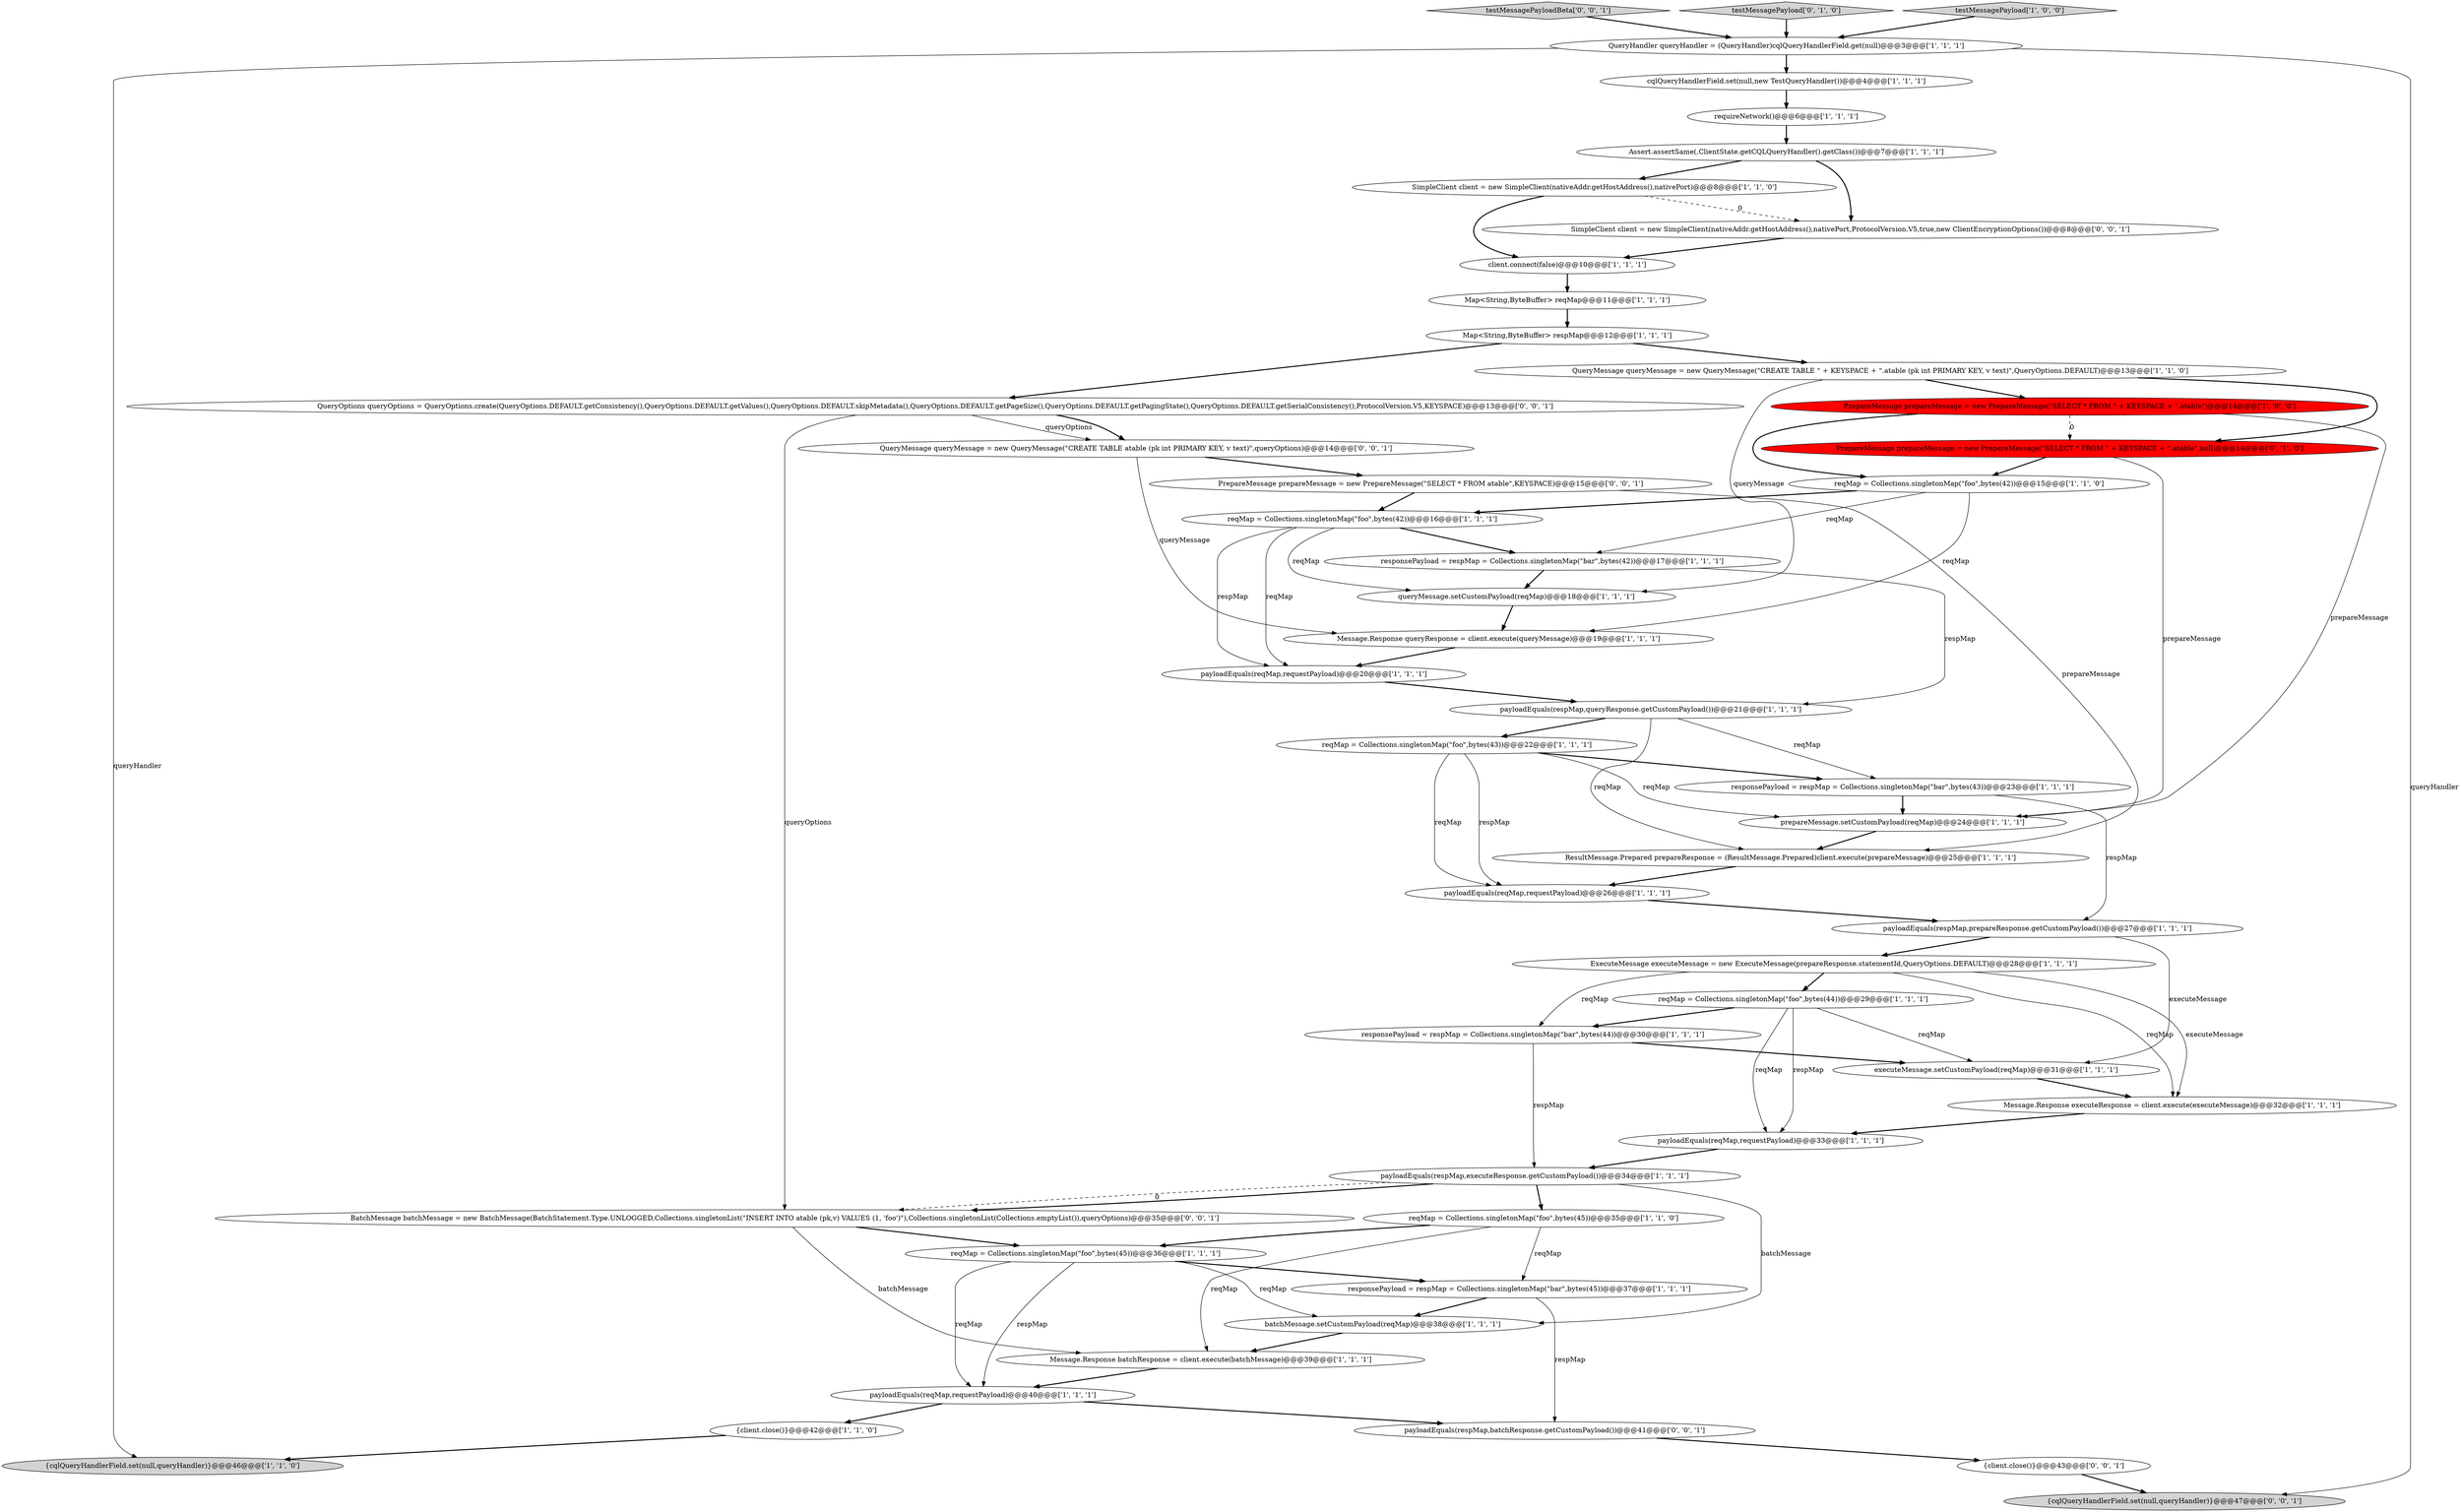 digraph {
31 [style = filled, label = "prepareMessage.setCustomPayload(reqMap)@@@24@@@['1', '1', '1']", fillcolor = white, shape = ellipse image = "AAA0AAABBB1BBB"];
0 [style = filled, label = "Message.Response batchResponse = client.execute(batchMessage)@@@39@@@['1', '1', '1']", fillcolor = white, shape = ellipse image = "AAA0AAABBB1BBB"];
10 [style = filled, label = "ExecuteMessage executeMessage = new ExecuteMessage(prepareResponse.statementId,QueryOptions.DEFAULT)@@@28@@@['1', '1', '1']", fillcolor = white, shape = ellipse image = "AAA0AAABBB1BBB"];
12 [style = filled, label = "Assert.assertSame(,ClientState.getCQLQueryHandler().getClass())@@@7@@@['1', '1', '1']", fillcolor = white, shape = ellipse image = "AAA0AAABBB1BBB"];
5 [style = filled, label = "batchMessage.setCustomPayload(reqMap)@@@38@@@['1', '1', '1']", fillcolor = white, shape = ellipse image = "AAA0AAABBB1BBB"];
7 [style = filled, label = "reqMap = Collections.singletonMap(\"foo\",bytes(45))@@@36@@@['1', '1', '1']", fillcolor = white, shape = ellipse image = "AAA0AAABBB1BBB"];
6 [style = filled, label = "{cqlQueryHandlerField.set(null,queryHandler)}@@@46@@@['1', '1', '0']", fillcolor = lightgray, shape = ellipse image = "AAA0AAABBB1BBB"];
38 [style = filled, label = "SimpleClient client = new SimpleClient(nativeAddr.getHostAddress(),nativePort)@@@8@@@['1', '1', '0']", fillcolor = white, shape = ellipse image = "AAA0AAABBB1BBB"];
43 [style = filled, label = "SimpleClient client = new SimpleClient(nativeAddr.getHostAddress(),nativePort,ProtocolVersion.V5,true,new ClientEncryptionOptions())@@@8@@@['0', '0', '1']", fillcolor = white, shape = ellipse image = "AAA0AAABBB3BBB"];
47 [style = filled, label = "BatchMessage batchMessage = new BatchMessage(BatchStatement.Type.UNLOGGED,Collections.singletonList(\"INSERT INTO atable (pk,v) VALUES (1, 'foo')\"),Collections.singletonList(Collections.emptyList()),queryOptions)@@@35@@@['0', '0', '1']", fillcolor = white, shape = ellipse image = "AAA0AAABBB3BBB"];
46 [style = filled, label = "testMessagePayloadBeta['0', '0', '1']", fillcolor = lightgray, shape = diamond image = "AAA0AAABBB3BBB"];
3 [style = filled, label = "ResultMessage.Prepared prepareResponse = (ResultMessage.Prepared)client.execute(prepareMessage)@@@25@@@['1', '1', '1']", fillcolor = white, shape = ellipse image = "AAA0AAABBB1BBB"];
29 [style = filled, label = "reqMap = Collections.singletonMap(\"foo\",bytes(44))@@@29@@@['1', '1', '1']", fillcolor = white, shape = ellipse image = "AAA0AAABBB1BBB"];
16 [style = filled, label = "{client.close()}@@@42@@@['1', '1', '0']", fillcolor = white, shape = ellipse image = "AAA0AAABBB1BBB"];
22 [style = filled, label = "QueryMessage queryMessage = new QueryMessage(\"CREATE TABLE \" + KEYSPACE + \".atable (pk int PRIMARY KEY, v text)\",QueryOptions.DEFAULT)@@@13@@@['1', '1', '0']", fillcolor = white, shape = ellipse image = "AAA0AAABBB1BBB"];
33 [style = filled, label = "reqMap = Collections.singletonMap(\"foo\",bytes(43))@@@22@@@['1', '1', '1']", fillcolor = white, shape = ellipse image = "AAA0AAABBB1BBB"];
39 [style = filled, label = "testMessagePayload['0', '1', '0']", fillcolor = lightgray, shape = diamond image = "AAA0AAABBB2BBB"];
44 [style = filled, label = "payloadEquals(respMap,batchResponse.getCustomPayload())@@@41@@@['0', '0', '1']", fillcolor = white, shape = ellipse image = "AAA0AAABBB3BBB"];
4 [style = filled, label = "reqMap = Collections.singletonMap(\"foo\",bytes(45))@@@35@@@['1', '1', '0']", fillcolor = white, shape = ellipse image = "AAA0AAABBB1BBB"];
45 [style = filled, label = "{cqlQueryHandlerField.set(null,queryHandler)}@@@47@@@['0', '0', '1']", fillcolor = lightgray, shape = ellipse image = "AAA0AAABBB3BBB"];
1 [style = filled, label = "PrepareMessage prepareMessage = new PrepareMessage(\"SELECT * FROM \" + KEYSPACE + \".atable\")@@@14@@@['1', '0', '0']", fillcolor = red, shape = ellipse image = "AAA1AAABBB1BBB"];
48 [style = filled, label = "PrepareMessage prepareMessage = new PrepareMessage(\"SELECT * FROM atable\",KEYSPACE)@@@15@@@['0', '0', '1']", fillcolor = white, shape = ellipse image = "AAA0AAABBB3BBB"];
17 [style = filled, label = "reqMap = Collections.singletonMap(\"foo\",bytes(42))@@@15@@@['1', '1', '0']", fillcolor = white, shape = ellipse image = "AAA0AAABBB1BBB"];
42 [style = filled, label = "QueryOptions queryOptions = QueryOptions.create(QueryOptions.DEFAULT.getConsistency(),QueryOptions.DEFAULT.getValues(),QueryOptions.DEFAULT.skipMetadata(),QueryOptions.DEFAULT.getPageSize(),QueryOptions.DEFAULT.getPagingState(),QueryOptions.DEFAULT.getSerialConsistency(),ProtocolVersion.V5,KEYSPACE)@@@13@@@['0', '0', '1']", fillcolor = white, shape = ellipse image = "AAA0AAABBB3BBB"];
30 [style = filled, label = "payloadEquals(respMap,queryResponse.getCustomPayload())@@@21@@@['1', '1', '1']", fillcolor = white, shape = ellipse image = "AAA0AAABBB1BBB"];
34 [style = filled, label = "payloadEquals(reqMap,requestPayload)@@@20@@@['1', '1', '1']", fillcolor = white, shape = ellipse image = "AAA0AAABBB1BBB"];
28 [style = filled, label = "client.connect(false)@@@10@@@['1', '1', '1']", fillcolor = white, shape = ellipse image = "AAA0AAABBB1BBB"];
2 [style = filled, label = "testMessagePayload['1', '0', '0']", fillcolor = lightgray, shape = diamond image = "AAA0AAABBB1BBB"];
15 [style = filled, label = "queryMessage.setCustomPayload(reqMap)@@@18@@@['1', '1', '1']", fillcolor = white, shape = ellipse image = "AAA0AAABBB1BBB"];
25 [style = filled, label = "executeMessage.setCustomPayload(reqMap)@@@31@@@['1', '1', '1']", fillcolor = white, shape = ellipse image = "AAA0AAABBB1BBB"];
27 [style = filled, label = "cqlQueryHandlerField.set(null,new TestQueryHandler())@@@4@@@['1', '1', '1']", fillcolor = white, shape = ellipse image = "AAA0AAABBB1BBB"];
13 [style = filled, label = "payloadEquals(reqMap,requestPayload)@@@40@@@['1', '1', '1']", fillcolor = white, shape = ellipse image = "AAA0AAABBB1BBB"];
23 [style = filled, label = "responsePayload = respMap = Collections.singletonMap(\"bar\",bytes(42))@@@17@@@['1', '1', '1']", fillcolor = white, shape = ellipse image = "AAA0AAABBB1BBB"];
19 [style = filled, label = "payloadEquals(reqMap,requestPayload)@@@26@@@['1', '1', '1']", fillcolor = white, shape = ellipse image = "AAA0AAABBB1BBB"];
32 [style = filled, label = "responsePayload = respMap = Collections.singletonMap(\"bar\",bytes(44))@@@30@@@['1', '1', '1']", fillcolor = white, shape = ellipse image = "AAA0AAABBB1BBB"];
21 [style = filled, label = "responsePayload = respMap = Collections.singletonMap(\"bar\",bytes(43))@@@23@@@['1', '1', '1']", fillcolor = white, shape = ellipse image = "AAA0AAABBB1BBB"];
11 [style = filled, label = "payloadEquals(reqMap,requestPayload)@@@33@@@['1', '1', '1']", fillcolor = white, shape = ellipse image = "AAA0AAABBB1BBB"];
26 [style = filled, label = "Message.Response executeResponse = client.execute(executeMessage)@@@32@@@['1', '1', '1']", fillcolor = white, shape = ellipse image = "AAA0AAABBB1BBB"];
49 [style = filled, label = "QueryMessage queryMessage = new QueryMessage(\"CREATE TABLE atable (pk int PRIMARY KEY, v text)\",queryOptions)@@@14@@@['0', '0', '1']", fillcolor = white, shape = ellipse image = "AAA0AAABBB3BBB"];
37 [style = filled, label = "requireNetwork()@@@6@@@['1', '1', '1']", fillcolor = white, shape = ellipse image = "AAA0AAABBB1BBB"];
8 [style = filled, label = "QueryHandler queryHandler = (QueryHandler)cqlQueryHandlerField.get(null)@@@3@@@['1', '1', '1']", fillcolor = white, shape = ellipse image = "AAA0AAABBB1BBB"];
9 [style = filled, label = "reqMap = Collections.singletonMap(\"foo\",bytes(42))@@@16@@@['1', '1', '1']", fillcolor = white, shape = ellipse image = "AAA0AAABBB1BBB"];
20 [style = filled, label = "Map<String,ByteBuffer> respMap@@@12@@@['1', '1', '1']", fillcolor = white, shape = ellipse image = "AAA0AAABBB1BBB"];
35 [style = filled, label = "payloadEquals(respMap,executeResponse.getCustomPayload())@@@34@@@['1', '1', '1']", fillcolor = white, shape = ellipse image = "AAA0AAABBB1BBB"];
36 [style = filled, label = "Map<String,ByteBuffer> reqMap@@@11@@@['1', '1', '1']", fillcolor = white, shape = ellipse image = "AAA0AAABBB1BBB"];
41 [style = filled, label = "{client.close()}@@@43@@@['0', '0', '1']", fillcolor = white, shape = ellipse image = "AAA0AAABBB3BBB"];
14 [style = filled, label = "payloadEquals(respMap,prepareResponse.getCustomPayload())@@@27@@@['1', '1', '1']", fillcolor = white, shape = ellipse image = "AAA0AAABBB1BBB"];
18 [style = filled, label = "Message.Response queryResponse = client.execute(queryMessage)@@@19@@@['1', '1', '1']", fillcolor = white, shape = ellipse image = "AAA0AAABBB1BBB"];
40 [style = filled, label = "PrepareMessage prepareMessage = new PrepareMessage(\"SELECT * FROM \" + KEYSPACE + \".atable\",null)@@@14@@@['0', '1', '0']", fillcolor = red, shape = ellipse image = "AAA1AAABBB2BBB"];
24 [style = filled, label = "responsePayload = respMap = Collections.singletonMap(\"bar\",bytes(45))@@@37@@@['1', '1', '1']", fillcolor = white, shape = ellipse image = "AAA0AAABBB1BBB"];
7->5 [style = solid, label="reqMap"];
10->26 [style = solid, label="reqMap"];
0->13 [style = bold, label=""];
47->7 [style = bold, label=""];
4->24 [style = solid, label="reqMap"];
17->9 [style = bold, label=""];
49->48 [style = bold, label=""];
30->3 [style = solid, label="reqMap"];
36->20 [style = bold, label=""];
26->11 [style = bold, label=""];
8->6 [style = solid, label="queryHandler"];
1->40 [style = dashed, label="0"];
12->38 [style = bold, label=""];
21->31 [style = bold, label=""];
3->19 [style = bold, label=""];
5->0 [style = bold, label=""];
29->11 [style = solid, label="reqMap"];
21->14 [style = solid, label="respMap"];
32->25 [style = bold, label=""];
41->45 [style = bold, label=""];
10->26 [style = solid, label="executeMessage"];
8->27 [style = bold, label=""];
33->31 [style = solid, label="reqMap"];
33->19 [style = solid, label="respMap"];
28->36 [style = bold, label=""];
23->30 [style = solid, label="respMap"];
38->28 [style = bold, label=""];
24->44 [style = solid, label="respMap"];
16->6 [style = bold, label=""];
49->18 [style = solid, label="queryMessage"];
39->8 [style = bold, label=""];
14->10 [style = bold, label=""];
29->11 [style = solid, label="respMap"];
7->13 [style = solid, label="reqMap"];
13->16 [style = bold, label=""];
4->0 [style = solid, label="reqMap"];
24->5 [style = bold, label=""];
1->17 [style = bold, label=""];
7->24 [style = bold, label=""];
32->35 [style = solid, label="respMap"];
29->32 [style = bold, label=""];
25->26 [style = bold, label=""];
40->17 [style = bold, label=""];
44->41 [style = bold, label=""];
40->31 [style = solid, label="prepareMessage"];
22->15 [style = solid, label="queryMessage"];
47->0 [style = solid, label="batchMessage"];
31->3 [style = bold, label=""];
42->49 [style = solid, label="queryOptions"];
7->13 [style = solid, label="respMap"];
30->33 [style = bold, label=""];
18->34 [style = bold, label=""];
42->47 [style = solid, label="queryOptions"];
23->15 [style = bold, label=""];
17->18 [style = solid, label="reqMap"];
29->25 [style = solid, label="reqMap"];
38->43 [style = dashed, label="0"];
10->32 [style = solid, label="reqMap"];
4->7 [style = bold, label=""];
37->12 [style = bold, label=""];
9->15 [style = solid, label="reqMap"];
27->37 [style = bold, label=""];
30->21 [style = solid, label="reqMap"];
19->14 [style = bold, label=""];
46->8 [style = bold, label=""];
35->5 [style = solid, label="batchMessage"];
8->45 [style = solid, label="queryHandler"];
20->42 [style = bold, label=""];
22->1 [style = bold, label=""];
12->43 [style = bold, label=""];
48->3 [style = solid, label="prepareMessage"];
22->40 [style = bold, label=""];
35->47 [style = dashed, label="0"];
13->44 [style = bold, label=""];
33->19 [style = solid, label="reqMap"];
48->9 [style = bold, label=""];
15->18 [style = bold, label=""];
34->30 [style = bold, label=""];
35->4 [style = bold, label=""];
11->35 [style = bold, label=""];
43->28 [style = bold, label=""];
20->22 [style = bold, label=""];
9->23 [style = bold, label=""];
10->29 [style = bold, label=""];
35->47 [style = bold, label=""];
42->49 [style = bold, label=""];
14->25 [style = solid, label="executeMessage"];
33->21 [style = bold, label=""];
17->23 [style = solid, label="reqMap"];
9->34 [style = solid, label="reqMap"];
1->31 [style = solid, label="prepareMessage"];
9->34 [style = solid, label="respMap"];
2->8 [style = bold, label=""];
}
